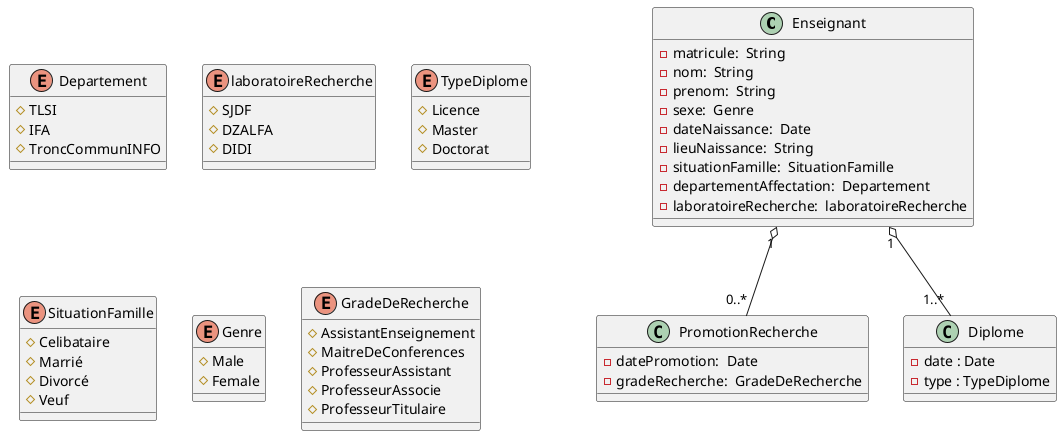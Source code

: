 @startuml Application2

class Enseignant {
    - matricule:  String
    - nom:  String
    - prenom:  String
    - sexe:  Genre
    - dateNaissance:  Date
    - lieuNaissance:  String
    - situationFamille:  SituationFamille
    - departementAffectation:  Departement
    - laboratoireRecherche:  laboratoireRecherche
    
    
}

class PromotionRecherche {
    - datePromotion:  Date
    - gradeRecherche:  GradeDeRecherche
    
}
enum Departement{
    #TLSI
    #IFA 
    #TroncCommunINFO
}
enum laboratoireRecherche{
    #SJDF
    #DZALFA 
    #DIDI
}
class Diplome {
    - date : Date
    - type : TypeDiplome
}

enum TypeDiplome  {
    # Licence
    # Master
    # Doctorat
}

enum SituationFamille  {
    # Celibataire
    # Marrié
    # Divorcé
    # Veuf
}

enum Genre  {
    # Male
    # Female
}
Enum GradeDeRecherche {
    #AssistantEnseignement
    #MaitreDeConferences
    #ProfesseurAssistant
    #ProfesseurAssocie
    #ProfesseurTitulaire
}
Enseignant "1" o-- "0..*" PromotionRecherche 
Enseignant "1" o-- "1..*" Diplome 


@enduml